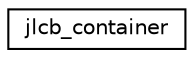 digraph "Graphical Class Hierarchy"
{
  edge [fontname="Helvetica",fontsize="10",labelfontname="Helvetica",labelfontsize="10"];
  node [fontname="Helvetica",fontsize="10",shape=record];
  rankdir="LR";
  Node0 [label="jlcb_container",height=0.2,width=0.4,color="black", fillcolor="white", style="filled",URL="$structjlcb__container.html"];
}
